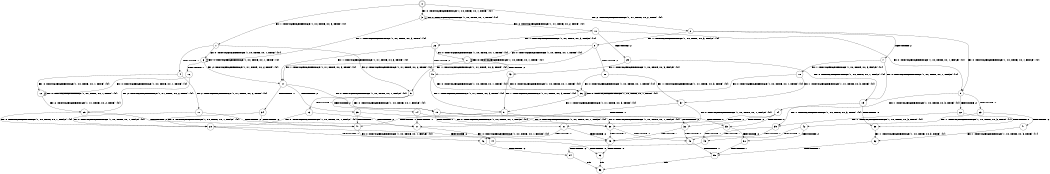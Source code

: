 digraph BCG {
size = "7, 10.5";
center = TRUE;
node [shape = circle];
0 [peripheries = 2];
0 -> 1 [label = "EX !1 !ATOMIC_EXCH_BRANCH (1, +0, TRUE, +0, 3, TRUE) !{0}"];
0 -> 2 [label = "EX !2 !ATOMIC_EXCH_BRANCH (1, +1, TRUE, +0, 2, TRUE) !{0}"];
0 -> 3 [label = "EX !0 !ATOMIC_EXCH_BRANCH (1, +0, TRUE, +0, 1, TRUE) !{0}"];
1 -> 4 [label = "TERMINATE !1"];
1 -> 5 [label = "EX !2 !ATOMIC_EXCH_BRANCH (1, +1, TRUE, +0, 2, TRUE) !{0}"];
1 -> 6 [label = "EX !0 !ATOMIC_EXCH_BRANCH (1, +0, TRUE, +0, 1, TRUE) !{0}"];
2 -> 7 [label = "TERMINATE !2"];
2 -> 8 [label = "EX !1 !ATOMIC_EXCH_BRANCH (1, +0, TRUE, +0, 3, FALSE) !{0}"];
2 -> 9 [label = "EX !0 !ATOMIC_EXCH_BRANCH (1, +0, TRUE, +0, 1, FALSE) !{0}"];
3 -> 6 [label = "EX !1 !ATOMIC_EXCH_BRANCH (1, +0, TRUE, +0, 3, TRUE) !{0}"];
3 -> 10 [label = "EX !2 !ATOMIC_EXCH_BRANCH (1, +1, TRUE, +0, 2, TRUE) !{0}"];
3 -> 3 [label = "EX !0 !ATOMIC_EXCH_BRANCH (1, +0, TRUE, +0, 1, TRUE) !{0}"];
4 -> 11 [label = "EX !2 !ATOMIC_EXCH_BRANCH (1, +1, TRUE, +0, 2, TRUE) !{0}"];
4 -> 12 [label = "EX !0 !ATOMIC_EXCH_BRANCH (1, +0, TRUE, +0, 1, TRUE) !{0}"];
5 -> 13 [label = "TERMINATE !1"];
5 -> 14 [label = "TERMINATE !2"];
5 -> 15 [label = "EX !0 !ATOMIC_EXCH_BRANCH (1, +0, TRUE, +0, 1, FALSE) !{0}"];
6 -> 16 [label = "TERMINATE !1"];
6 -> 17 [label = "EX !2 !ATOMIC_EXCH_BRANCH (1, +1, TRUE, +0, 2, TRUE) !{0}"];
6 -> 6 [label = "EX !0 !ATOMIC_EXCH_BRANCH (1, +0, TRUE, +0, 1, TRUE) !{0}"];
7 -> 18 [label = "EX !1 !ATOMIC_EXCH_BRANCH (1, +0, TRUE, +0, 3, FALSE) !{0}"];
7 -> 19 [label = "EX !0 !ATOMIC_EXCH_BRANCH (1, +0, TRUE, +0, 1, FALSE) !{0}"];
8 -> 20 [label = "TERMINATE !2"];
8 -> 21 [label = "EX !0 !ATOMIC_EXCH_BRANCH (1, +0, TRUE, +0, 1, TRUE) !{0}"];
8 -> 5 [label = "EX !1 !ATOMIC_EXCH_BRANCH (1, +1, TRUE, +0, 3, TRUE) !{0}"];
9 -> 22 [label = "TERMINATE !2"];
9 -> 23 [label = "TERMINATE !0"];
9 -> 24 [label = "EX !1 !ATOMIC_EXCH_BRANCH (1, +0, TRUE, +0, 3, TRUE) !{0}"];
10 -> 25 [label = "TERMINATE !2"];
10 -> 26 [label = "EX !1 !ATOMIC_EXCH_BRANCH (1, +0, TRUE, +0, 3, FALSE) !{0}"];
10 -> 9 [label = "EX !0 !ATOMIC_EXCH_BRANCH (1, +0, TRUE, +0, 1, FALSE) !{0}"];
11 -> 27 [label = "TERMINATE !2"];
11 -> 28 [label = "EX !0 !ATOMIC_EXCH_BRANCH (1, +0, TRUE, +0, 1, FALSE) !{0}"];
12 -> 29 [label = "EX !2 !ATOMIC_EXCH_BRANCH (1, +1, TRUE, +0, 2, TRUE) !{0}"];
12 -> 12 [label = "EX !0 !ATOMIC_EXCH_BRANCH (1, +0, TRUE, +0, 1, TRUE) !{0}"];
13 -> 27 [label = "TERMINATE !2"];
13 -> 28 [label = "EX !0 !ATOMIC_EXCH_BRANCH (1, +0, TRUE, +0, 1, FALSE) !{0}"];
14 -> 27 [label = "TERMINATE !1"];
14 -> 30 [label = "EX !0 !ATOMIC_EXCH_BRANCH (1, +0, TRUE, +0, 1, FALSE) !{0}"];
15 -> 31 [label = "TERMINATE !1"];
15 -> 32 [label = "TERMINATE !2"];
15 -> 33 [label = "TERMINATE !0"];
16 -> 29 [label = "EX !2 !ATOMIC_EXCH_BRANCH (1, +1, TRUE, +0, 2, TRUE) !{0}"];
16 -> 12 [label = "EX !0 !ATOMIC_EXCH_BRANCH (1, +0, TRUE, +0, 1, TRUE) !{0}"];
17 -> 34 [label = "TERMINATE !1"];
17 -> 35 [label = "TERMINATE !2"];
17 -> 15 [label = "EX !0 !ATOMIC_EXCH_BRANCH (1, +0, TRUE, +0, 1, FALSE) !{0}"];
18 -> 36 [label = "EX !0 !ATOMIC_EXCH_BRANCH (1, +0, TRUE, +0, 1, TRUE) !{0}"];
18 -> 37 [label = "EX !1 !ATOMIC_EXCH_BRANCH (1, +1, TRUE, +0, 3, TRUE) !{0}"];
19 -> 38 [label = "TERMINATE !0"];
19 -> 39 [label = "EX !1 !ATOMIC_EXCH_BRANCH (1, +0, TRUE, +0, 3, TRUE) !{0}"];
20 -> 36 [label = "EX !0 !ATOMIC_EXCH_BRANCH (1, +0, TRUE, +0, 1, TRUE) !{0}"];
20 -> 37 [label = "EX !1 !ATOMIC_EXCH_BRANCH (1, +1, TRUE, +0, 3, TRUE) !{0}"];
21 -> 40 [label = "TERMINATE !2"];
21 -> 17 [label = "EX !1 !ATOMIC_EXCH_BRANCH (1, +1, TRUE, +0, 3, TRUE) !{0}"];
21 -> 21 [label = "EX !0 !ATOMIC_EXCH_BRANCH (1, +0, TRUE, +0, 1, TRUE) !{0}"];
22 -> 38 [label = "TERMINATE !0"];
22 -> 39 [label = "EX !1 !ATOMIC_EXCH_BRANCH (1, +0, TRUE, +0, 3, TRUE) !{0}"];
23 -> 41 [label = "TERMINATE !2"];
23 -> 42 [label = "EX !1 !ATOMIC_EXCH_BRANCH (1, +0, TRUE, +0, 3, TRUE) !{1}"];
24 -> 31 [label = "TERMINATE !1"];
24 -> 32 [label = "TERMINATE !2"];
24 -> 33 [label = "TERMINATE !0"];
25 -> 43 [label = "EX !1 !ATOMIC_EXCH_BRANCH (1, +0, TRUE, +0, 3, FALSE) !{0}"];
25 -> 19 [label = "EX !0 !ATOMIC_EXCH_BRANCH (1, +0, TRUE, +0, 1, FALSE) !{0}"];
26 -> 40 [label = "TERMINATE !2"];
26 -> 17 [label = "EX !1 !ATOMIC_EXCH_BRANCH (1, +1, TRUE, +0, 3, TRUE) !{0}"];
26 -> 21 [label = "EX !0 !ATOMIC_EXCH_BRANCH (1, +0, TRUE, +0, 1, TRUE) !{0}"];
27 -> 44 [label = "EX !0 !ATOMIC_EXCH_BRANCH (1, +0, TRUE, +0, 1, FALSE) !{0}"];
28 -> 45 [label = "TERMINATE !2"];
28 -> 46 [label = "TERMINATE !0"];
29 -> 47 [label = "TERMINATE !2"];
29 -> 28 [label = "EX !0 !ATOMIC_EXCH_BRANCH (1, +0, TRUE, +0, 1, FALSE) !{0}"];
30 -> 45 [label = "TERMINATE !1"];
30 -> 48 [label = "TERMINATE !0"];
31 -> 45 [label = "TERMINATE !2"];
31 -> 46 [label = "TERMINATE !0"];
32 -> 45 [label = "TERMINATE !1"];
32 -> 48 [label = "TERMINATE !0"];
33 -> 49 [label = "TERMINATE !1"];
33 -> 50 [label = "TERMINATE !2"];
34 -> 47 [label = "TERMINATE !2"];
34 -> 28 [label = "EX !0 !ATOMIC_EXCH_BRANCH (1, +0, TRUE, +0, 1, FALSE) !{0}"];
35 -> 47 [label = "TERMINATE !1"];
35 -> 30 [label = "EX !0 !ATOMIC_EXCH_BRANCH (1, +0, TRUE, +0, 1, FALSE) !{0}"];
36 -> 51 [label = "EX !1 !ATOMIC_EXCH_BRANCH (1, +1, TRUE, +0, 3, TRUE) !{0}"];
36 -> 36 [label = "EX !0 !ATOMIC_EXCH_BRANCH (1, +0, TRUE, +0, 1, TRUE) !{0}"];
37 -> 27 [label = "TERMINATE !1"];
37 -> 30 [label = "EX !0 !ATOMIC_EXCH_BRANCH (1, +0, TRUE, +0, 1, FALSE) !{0}"];
38 -> 52 [label = "EX !1 !ATOMIC_EXCH_BRANCH (1, +0, TRUE, +0, 3, TRUE) !{1}"];
39 -> 45 [label = "TERMINATE !1"];
39 -> 48 [label = "TERMINATE !0"];
40 -> 51 [label = "EX !1 !ATOMIC_EXCH_BRANCH (1, +1, TRUE, +0, 3, TRUE) !{0}"];
40 -> 36 [label = "EX !0 !ATOMIC_EXCH_BRANCH (1, +0, TRUE, +0, 1, TRUE) !{0}"];
41 -> 52 [label = "EX !1 !ATOMIC_EXCH_BRANCH (1, +0, TRUE, +0, 3, TRUE) !{1}"];
42 -> 49 [label = "TERMINATE !1"];
42 -> 50 [label = "TERMINATE !2"];
43 -> 51 [label = "EX !1 !ATOMIC_EXCH_BRANCH (1, +1, TRUE, +0, 3, TRUE) !{0}"];
43 -> 36 [label = "EX !0 !ATOMIC_EXCH_BRANCH (1, +0, TRUE, +0, 1, TRUE) !{0}"];
44 -> 53 [label = "TERMINATE !0"];
45 -> 53 [label = "TERMINATE !0"];
46 -> 54 [label = "TERMINATE !2"];
47 -> 44 [label = "EX !0 !ATOMIC_EXCH_BRANCH (1, +0, TRUE, +0, 1, FALSE) !{0}"];
48 -> 55 [label = "TERMINATE !1"];
49 -> 54 [label = "TERMINATE !2"];
50 -> 55 [label = "TERMINATE !1"];
51 -> 47 [label = "TERMINATE !1"];
51 -> 30 [label = "EX !0 !ATOMIC_EXCH_BRANCH (1, +0, TRUE, +0, 1, FALSE) !{0}"];
52 -> 55 [label = "TERMINATE !1"];
53 -> 56 [label = "exit"];
54 -> 56 [label = "exit"];
55 -> 56 [label = "exit"];
}
